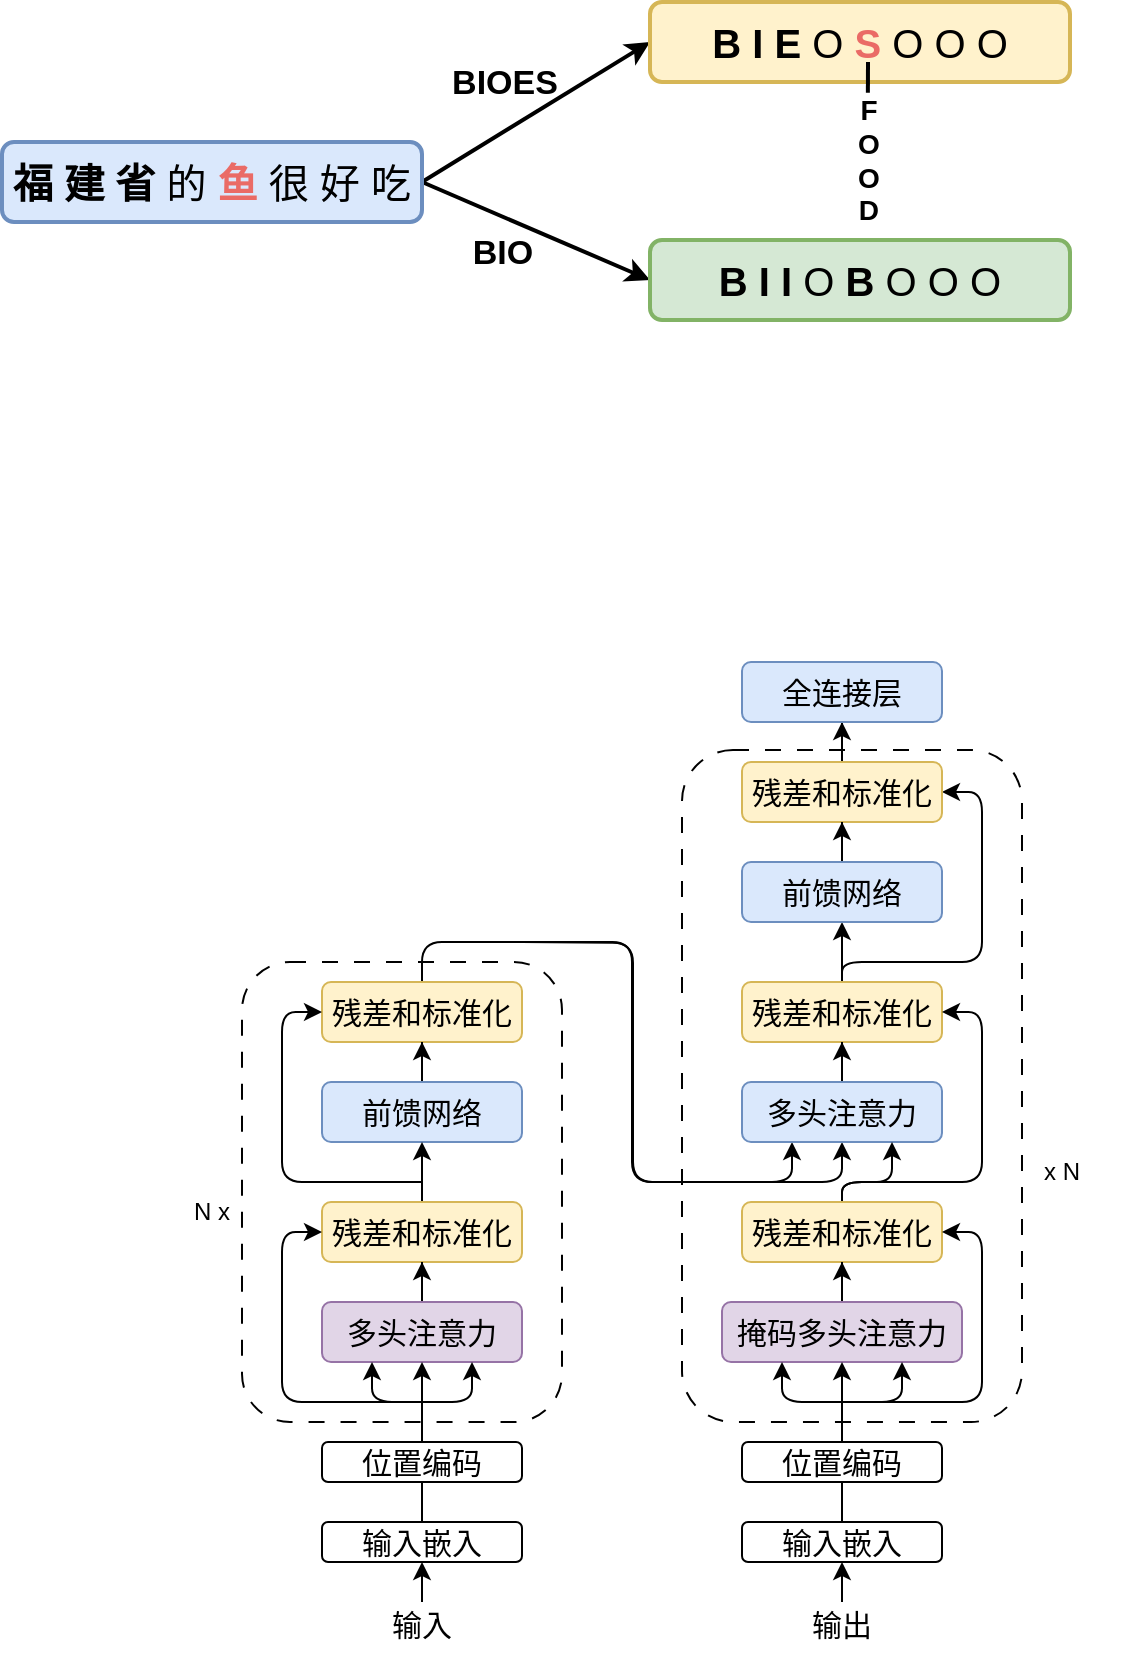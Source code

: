 <mxfile version="23.1.5" type="github">
  <diagram name="第 1 页" id="2tjo9JJsMCRJHHjur4Fr">
    <mxGraphModel dx="1259" dy="662" grid="1" gridSize="10" guides="1" tooltips="1" connect="1" arrows="1" fold="1" page="1" pageScale="1" pageWidth="827" pageHeight="1169" math="0" shadow="0">
      <root>
        <mxCell id="0" />
        <mxCell id="1" parent="0" />
        <mxCell id="TCdCy9YjnM6Av694CbLZ-51" value="" style="rounded=1;whiteSpace=wrap;html=1;dashed=1;dashPattern=8 8;" vertex="1" parent="1">
          <mxGeometry x="460" y="404" width="170" height="336" as="geometry" />
        </mxCell>
        <mxCell id="TCdCy9YjnM6Av694CbLZ-12" value="" style="rounded=1;whiteSpace=wrap;html=1;dashed=1;dashPattern=8 8;" vertex="1" parent="1">
          <mxGeometry x="240" y="510" width="160" height="230" as="geometry" />
        </mxCell>
        <mxCell id="2Ve2t95z-RYOxQ8US7Ea-10" style="rounded=0;orthogonalLoop=1;jettySize=auto;html=1;entryX=0;entryY=0.5;entryDx=0;entryDy=0;fontSize=18;exitX=1;exitY=0.5;exitDx=0;exitDy=0;strokeWidth=2;" parent="1" source="2Ve2t95z-RYOxQ8US7Ea-2" target="2Ve2t95z-RYOxQ8US7Ea-8" edge="1">
          <mxGeometry relative="1" as="geometry" />
        </mxCell>
        <mxCell id="2Ve2t95z-RYOxQ8US7Ea-12" value="BIO" style="edgeLabel;html=1;align=center;verticalAlign=middle;resizable=0;points=[];fontStyle=1;fontSize=17;labelBackgroundColor=none;" parent="2Ve2t95z-RYOxQ8US7Ea-10" vertex="1" connectable="0">
          <mxGeometry x="0.069" relative="1" as="geometry">
            <mxPoint x="-21" y="9" as="offset" />
          </mxGeometry>
        </mxCell>
        <mxCell id="2Ve2t95z-RYOxQ8US7Ea-11" style="rounded=0;orthogonalLoop=1;jettySize=auto;html=1;entryX=0;entryY=0.5;entryDx=0;entryDy=0;fontSize=18;exitX=1;exitY=0.5;exitDx=0;exitDy=0;strokeWidth=2;" parent="1" source="2Ve2t95z-RYOxQ8US7Ea-2" target="2Ve2t95z-RYOxQ8US7Ea-9" edge="1">
          <mxGeometry relative="1" as="geometry" />
        </mxCell>
        <mxCell id="2Ve2t95z-RYOxQ8US7Ea-18" value="BIOES" style="edgeLabel;html=1;align=center;verticalAlign=middle;resizable=0;points=[];fontStyle=1;labelBackgroundColor=none;fontSize=17;" parent="2Ve2t95z-RYOxQ8US7Ea-11" vertex="1" connectable="0">
          <mxGeometry x="0.09" y="3" relative="1" as="geometry">
            <mxPoint x="-20" y="-8" as="offset" />
          </mxGeometry>
        </mxCell>
        <mxCell id="2Ve2t95z-RYOxQ8US7Ea-2" value="&lt;b&gt;福 建 省&lt;/b&gt;&amp;nbsp;的 &lt;b&gt;&lt;font color=&quot;#ea6b66&quot;&gt;鱼&lt;/font&gt;&lt;/b&gt; 很 好 吃" style="rounded=1;whiteSpace=wrap;html=1;strokeWidth=2;fontSize=20;labelBackgroundColor=none;fillColor=#dae8fc;strokeColor=#6c8ebf;" parent="1" vertex="1">
          <mxGeometry x="120" y="100" width="210" height="40" as="geometry" />
        </mxCell>
        <mxCell id="2Ve2t95z-RYOxQ8US7Ea-8" value="&lt;b&gt;B I I&lt;/b&gt;&amp;nbsp;O &lt;b&gt;B&lt;/b&gt;&amp;nbsp;O O O" style="rounded=1;whiteSpace=wrap;html=1;strokeWidth=2;fontSize=20;fillColor=#d5e8d4;strokeColor=#82b366;" parent="1" vertex="1">
          <mxGeometry x="444" y="149" width="210" height="40" as="geometry" />
        </mxCell>
        <mxCell id="2Ve2t95z-RYOxQ8US7Ea-9" value="&lt;b&gt;B I E&lt;/b&gt;&amp;nbsp;O &lt;b&gt;&lt;font color=&quot;#ea6b66&quot;&gt;S&lt;/font&gt;&lt;/b&gt;&amp;nbsp;O O O" style="rounded=1;whiteSpace=wrap;html=1;strokeWidth=2;fontSize=20;fillColor=#fff2cc;strokeColor=#d6b656;" parent="1" vertex="1">
          <mxGeometry x="444" y="30" width="210" height="40" as="geometry" />
        </mxCell>
        <mxCell id="2Ve2t95z-RYOxQ8US7Ea-19" value="F&lt;br&gt;O&lt;br&gt;O&lt;br&gt;D" style="text;html=1;align=center;verticalAlign=middle;whiteSpace=wrap;rounded=0;fontStyle=1;fontSize=14;" parent="1" vertex="1">
          <mxGeometry x="528" y="69" width="50.5" height="80" as="geometry" />
        </mxCell>
        <mxCell id="2Ve2t95z-RYOxQ8US7Ea-24" value="" style="endArrow=none;html=1;rounded=0;exitX=0.514;exitY=1.133;exitDx=0;exitDy=0;exitPerimeter=0;strokeWidth=2;" parent="1" edge="1">
          <mxGeometry width="50" height="50" relative="1" as="geometry">
            <mxPoint x="552.94" y="75.32" as="sourcePoint" />
            <mxPoint x="553" y="60" as="targetPoint" />
          </mxGeometry>
        </mxCell>
        <mxCell id="TCdCy9YjnM6Av694CbLZ-43" style="edgeStyle=orthogonalEdgeStyle;rounded=1;orthogonalLoop=1;jettySize=auto;html=1;entryX=0.25;entryY=1;entryDx=0;entryDy=0;exitX=0.5;exitY=0;exitDx=0;exitDy=0;curved=0;" edge="1" parent="1" source="TCdCy9YjnM6Av694CbLZ-1" target="TCdCy9YjnM6Av694CbLZ-25">
          <mxGeometry relative="1" as="geometry" />
        </mxCell>
        <mxCell id="TCdCy9YjnM6Av694CbLZ-45" style="edgeStyle=orthogonalEdgeStyle;rounded=1;orthogonalLoop=1;jettySize=auto;html=1;entryX=0.5;entryY=1;entryDx=0;entryDy=0;curved=0;" edge="1" parent="1" target="TCdCy9YjnM6Av694CbLZ-25">
          <mxGeometry relative="1" as="geometry">
            <mxPoint x="380" y="500" as="sourcePoint" />
          </mxGeometry>
        </mxCell>
        <mxCell id="TCdCy9YjnM6Av694CbLZ-1" value="残差和标准化" style="rounded=1;whiteSpace=wrap;html=1;fillColor=#fff2cc;strokeColor=#d6b656;fontSize=15;" vertex="1" parent="1">
          <mxGeometry x="280" y="520" width="100" height="30" as="geometry" />
        </mxCell>
        <mxCell id="TCdCy9YjnM6Av694CbLZ-3" style="edgeStyle=orthogonalEdgeStyle;rounded=0;orthogonalLoop=1;jettySize=auto;html=1;entryX=0.5;entryY=1;entryDx=0;entryDy=0;endArrow=classic;endFill=1;endSize=6;fontSize=15;" edge="1" parent="1" source="TCdCy9YjnM6Av694CbLZ-2" target="TCdCy9YjnM6Av694CbLZ-1">
          <mxGeometry relative="1" as="geometry" />
        </mxCell>
        <mxCell id="TCdCy9YjnM6Av694CbLZ-2" value="前馈网络" style="rounded=1;whiteSpace=wrap;html=1;fillColor=#dae8fc;strokeColor=#6c8ebf;fontSize=15;" vertex="1" parent="1">
          <mxGeometry x="280" y="570" width="100" height="30" as="geometry" />
        </mxCell>
        <mxCell id="TCdCy9YjnM6Av694CbLZ-10" style="edgeStyle=orthogonalEdgeStyle;rounded=0;orthogonalLoop=1;jettySize=auto;html=1;entryX=0.5;entryY=1;entryDx=0;entryDy=0;" edge="1" parent="1" source="TCdCy9YjnM6Av694CbLZ-7" target="TCdCy9YjnM6Av694CbLZ-2">
          <mxGeometry relative="1" as="geometry" />
        </mxCell>
        <mxCell id="TCdCy9YjnM6Av694CbLZ-11" style="edgeStyle=orthogonalEdgeStyle;rounded=1;orthogonalLoop=1;jettySize=auto;html=1;entryX=0;entryY=0.5;entryDx=0;entryDy=0;curved=0;" edge="1" parent="1" target="TCdCy9YjnM6Av694CbLZ-1">
          <mxGeometry relative="1" as="geometry">
            <mxPoint x="330" y="620" as="sourcePoint" />
            <Array as="points">
              <mxPoint x="330" y="620" />
              <mxPoint x="260" y="620" />
              <mxPoint x="260" y="535" />
            </Array>
          </mxGeometry>
        </mxCell>
        <mxCell id="TCdCy9YjnM6Av694CbLZ-7" value="残差和标准化" style="rounded=1;whiteSpace=wrap;html=1;fillColor=#fff2cc;strokeColor=#d6b656;fontSize=15;" vertex="1" parent="1">
          <mxGeometry x="280" y="630" width="100" height="30" as="geometry" />
        </mxCell>
        <mxCell id="TCdCy9YjnM6Av694CbLZ-8" style="edgeStyle=orthogonalEdgeStyle;rounded=0;orthogonalLoop=1;jettySize=auto;html=1;entryX=0.5;entryY=1;entryDx=0;entryDy=0;endArrow=classic;endFill=1;endSize=6;fontSize=15;curved=0;" edge="1" parent="1" source="TCdCy9YjnM6Av694CbLZ-9" target="TCdCy9YjnM6Av694CbLZ-7">
          <mxGeometry relative="1" as="geometry" />
        </mxCell>
        <mxCell id="TCdCy9YjnM6Av694CbLZ-9" value="多头注意力" style="rounded=1;whiteSpace=wrap;html=1;fillColor=#e1d5e7;strokeColor=#9673a6;fontSize=15;" vertex="1" parent="1">
          <mxGeometry x="280" y="680" width="100" height="30" as="geometry" />
        </mxCell>
        <mxCell id="TCdCy9YjnM6Av694CbLZ-16" style="edgeStyle=orthogonalEdgeStyle;rounded=1;orthogonalLoop=1;jettySize=auto;html=1;entryX=0.5;entryY=1;entryDx=0;entryDy=0;curved=0;" edge="1" parent="1" source="TCdCy9YjnM6Av694CbLZ-13" target="TCdCy9YjnM6Av694CbLZ-9">
          <mxGeometry relative="1" as="geometry" />
        </mxCell>
        <mxCell id="TCdCy9YjnM6Av694CbLZ-17" style="edgeStyle=orthogonalEdgeStyle;rounded=1;orthogonalLoop=1;jettySize=auto;html=1;entryX=0.25;entryY=1;entryDx=0;entryDy=0;curved=0;" edge="1" parent="1" target="TCdCy9YjnM6Av694CbLZ-9">
          <mxGeometry relative="1" as="geometry">
            <mxPoint x="330" y="730" as="sourcePoint" />
            <Array as="points">
              <mxPoint x="330" y="730" />
              <mxPoint x="305" y="730" />
            </Array>
          </mxGeometry>
        </mxCell>
        <mxCell id="TCdCy9YjnM6Av694CbLZ-18" style="edgeStyle=orthogonalEdgeStyle;rounded=1;orthogonalLoop=1;jettySize=auto;html=1;entryX=0.75;entryY=1;entryDx=0;entryDy=0;curved=0;" edge="1" parent="1" target="TCdCy9YjnM6Av694CbLZ-9">
          <mxGeometry relative="1" as="geometry">
            <mxPoint x="330" y="730" as="sourcePoint" />
            <Array as="points">
              <mxPoint x="330" y="730" />
              <mxPoint x="355" y="730" />
            </Array>
          </mxGeometry>
        </mxCell>
        <mxCell id="TCdCy9YjnM6Av694CbLZ-13" value="输入嵌入" style="rounded=1;whiteSpace=wrap;html=1;fontSize=15;" vertex="1" parent="1">
          <mxGeometry x="280" y="790" width="100" height="20" as="geometry" />
        </mxCell>
        <mxCell id="TCdCy9YjnM6Av694CbLZ-15" value="位置编码" style="rounded=1;whiteSpace=wrap;html=1;fontSize=15;" vertex="1" parent="1">
          <mxGeometry x="280" y="750" width="100" height="20" as="geometry" />
        </mxCell>
        <mxCell id="TCdCy9YjnM6Av694CbLZ-19" style="edgeStyle=orthogonalEdgeStyle;rounded=1;orthogonalLoop=1;jettySize=auto;html=1;entryX=0;entryY=0.5;entryDx=0;entryDy=0;curved=0;" edge="1" parent="1">
          <mxGeometry relative="1" as="geometry">
            <mxPoint x="330" y="730" as="sourcePoint" />
            <mxPoint x="280" y="645" as="targetPoint" />
            <Array as="points">
              <mxPoint x="330" y="730" />
              <mxPoint x="260" y="730" />
              <mxPoint x="260" y="645" />
            </Array>
          </mxGeometry>
        </mxCell>
        <mxCell id="TCdCy9YjnM6Av694CbLZ-21" style="edgeStyle=orthogonalEdgeStyle;rounded=1;orthogonalLoop=1;jettySize=auto;html=1;entryX=0.5;entryY=1;entryDx=0;entryDy=0;curved=0;fontSize=15;" edge="1" parent="1">
          <mxGeometry relative="1" as="geometry">
            <mxPoint x="330" y="830" as="sourcePoint" />
            <mxPoint x="330" y="810" as="targetPoint" />
          </mxGeometry>
        </mxCell>
        <mxCell id="TCdCy9YjnM6Av694CbLZ-22" value="输入" style="text;html=1;align=center;verticalAlign=middle;whiteSpace=wrap;rounded=0;fontSize=15;" vertex="1" parent="1">
          <mxGeometry x="300" y="826" width="60" height="30" as="geometry" />
        </mxCell>
        <mxCell id="TCdCy9YjnM6Av694CbLZ-47" style="edgeStyle=orthogonalEdgeStyle;rounded=0;orthogonalLoop=1;jettySize=auto;html=1;entryX=0.5;entryY=1;entryDx=0;entryDy=0;" edge="1" parent="1" source="TCdCy9YjnM6Av694CbLZ-23" target="TCdCy9YjnM6Av694CbLZ-42">
          <mxGeometry relative="1" as="geometry" />
        </mxCell>
        <mxCell id="TCdCy9YjnM6Av694CbLZ-48" style="edgeStyle=orthogonalEdgeStyle;rounded=1;orthogonalLoop=1;jettySize=auto;html=1;entryX=1;entryY=0.5;entryDx=0;entryDy=0;curved=0;" edge="1" parent="1" source="TCdCy9YjnM6Av694CbLZ-23" target="TCdCy9YjnM6Av694CbLZ-40">
          <mxGeometry relative="1" as="geometry">
            <Array as="points">
              <mxPoint x="540" y="510" />
              <mxPoint x="610" y="510" />
              <mxPoint x="610" y="425" />
            </Array>
          </mxGeometry>
        </mxCell>
        <mxCell id="TCdCy9YjnM6Av694CbLZ-23" value="残差和标准化" style="rounded=1;whiteSpace=wrap;html=1;fillColor=#fff2cc;strokeColor=#d6b656;fontSize=15;" vertex="1" parent="1">
          <mxGeometry x="490" y="520" width="100" height="30" as="geometry" />
        </mxCell>
        <mxCell id="TCdCy9YjnM6Av694CbLZ-24" style="edgeStyle=orthogonalEdgeStyle;rounded=0;orthogonalLoop=1;jettySize=auto;html=1;entryX=0.5;entryY=1;entryDx=0;entryDy=0;endArrow=classic;endFill=1;endSize=6;fontSize=15;" edge="1" parent="1" source="TCdCy9YjnM6Av694CbLZ-25" target="TCdCy9YjnM6Av694CbLZ-23">
          <mxGeometry relative="1" as="geometry" />
        </mxCell>
        <mxCell id="TCdCy9YjnM6Av694CbLZ-25" value="多头注意力" style="rounded=1;whiteSpace=wrap;html=1;fillColor=#dae8fc;strokeColor=#6c8ebf;fontSize=15;" vertex="1" parent="1">
          <mxGeometry x="490" y="570" width="100" height="30" as="geometry" />
        </mxCell>
        <mxCell id="TCdCy9YjnM6Av694CbLZ-26" style="edgeStyle=orthogonalEdgeStyle;rounded=1;orthogonalLoop=1;jettySize=auto;html=1;entryX=0.75;entryY=1;entryDx=0;entryDy=0;curved=0;" edge="1" parent="1" source="TCdCy9YjnM6Av694CbLZ-28" target="TCdCy9YjnM6Av694CbLZ-25">
          <mxGeometry relative="1" as="geometry">
            <Array as="points">
              <mxPoint x="540" y="620" />
              <mxPoint x="565" y="620" />
            </Array>
          </mxGeometry>
        </mxCell>
        <mxCell id="TCdCy9YjnM6Av694CbLZ-27" style="edgeStyle=orthogonalEdgeStyle;rounded=1;orthogonalLoop=1;jettySize=auto;html=1;entryX=1;entryY=0.5;entryDx=0;entryDy=0;curved=0;exitX=0.5;exitY=0;exitDx=0;exitDy=0;" edge="1" parent="1" target="TCdCy9YjnM6Av694CbLZ-23" source="TCdCy9YjnM6Av694CbLZ-28">
          <mxGeometry relative="1" as="geometry">
            <mxPoint x="540" y="620" as="sourcePoint" />
            <Array as="points">
              <mxPoint x="540" y="620" />
              <mxPoint x="610" y="620" />
              <mxPoint x="610" y="535" />
            </Array>
          </mxGeometry>
        </mxCell>
        <mxCell id="TCdCy9YjnM6Av694CbLZ-28" value="残差和标准化" style="rounded=1;whiteSpace=wrap;html=1;fillColor=#fff2cc;strokeColor=#d6b656;fontSize=15;" vertex="1" parent="1">
          <mxGeometry x="490" y="630" width="100" height="30" as="geometry" />
        </mxCell>
        <mxCell id="TCdCy9YjnM6Av694CbLZ-29" style="edgeStyle=orthogonalEdgeStyle;rounded=0;orthogonalLoop=1;jettySize=auto;html=1;entryX=0.5;entryY=1;entryDx=0;entryDy=0;endArrow=classic;endFill=1;endSize=6;fontSize=15;curved=0;" edge="1" parent="1" source="TCdCy9YjnM6Av694CbLZ-30" target="TCdCy9YjnM6Av694CbLZ-28">
          <mxGeometry relative="1" as="geometry" />
        </mxCell>
        <mxCell id="TCdCy9YjnM6Av694CbLZ-30" value="掩码多头注意力" style="rounded=1;whiteSpace=wrap;html=1;fillColor=#e1d5e7;strokeColor=#9673a6;fontSize=15;" vertex="1" parent="1">
          <mxGeometry x="480" y="680" width="120" height="30" as="geometry" />
        </mxCell>
        <mxCell id="TCdCy9YjnM6Av694CbLZ-31" style="edgeStyle=orthogonalEdgeStyle;rounded=1;orthogonalLoop=1;jettySize=auto;html=1;entryX=0.5;entryY=1;entryDx=0;entryDy=0;curved=0;" edge="1" parent="1" source="TCdCy9YjnM6Av694CbLZ-34" target="TCdCy9YjnM6Av694CbLZ-30">
          <mxGeometry relative="1" as="geometry" />
        </mxCell>
        <mxCell id="TCdCy9YjnM6Av694CbLZ-32" style="edgeStyle=orthogonalEdgeStyle;rounded=1;orthogonalLoop=1;jettySize=auto;html=1;entryX=0.25;entryY=1;entryDx=0;entryDy=0;curved=0;" edge="1" parent="1" target="TCdCy9YjnM6Av694CbLZ-30">
          <mxGeometry relative="1" as="geometry">
            <mxPoint x="540" y="730" as="sourcePoint" />
            <Array as="points">
              <mxPoint x="510" y="730" />
            </Array>
          </mxGeometry>
        </mxCell>
        <mxCell id="TCdCy9YjnM6Av694CbLZ-33" style="edgeStyle=orthogonalEdgeStyle;rounded=1;orthogonalLoop=1;jettySize=auto;html=1;entryX=0.75;entryY=1;entryDx=0;entryDy=0;curved=0;" edge="1" parent="1" target="TCdCy9YjnM6Av694CbLZ-30">
          <mxGeometry relative="1" as="geometry">
            <mxPoint x="540" y="730" as="sourcePoint" />
            <Array as="points">
              <mxPoint x="570" y="730" />
            </Array>
          </mxGeometry>
        </mxCell>
        <mxCell id="TCdCy9YjnM6Av694CbLZ-34" value="输入嵌入" style="rounded=1;whiteSpace=wrap;html=1;fontSize=15;" vertex="1" parent="1">
          <mxGeometry x="490" y="790" width="100" height="20" as="geometry" />
        </mxCell>
        <mxCell id="TCdCy9YjnM6Av694CbLZ-35" value="位置编码" style="rounded=1;whiteSpace=wrap;html=1;fontSize=15;" vertex="1" parent="1">
          <mxGeometry x="490" y="750" width="100" height="20" as="geometry" />
        </mxCell>
        <mxCell id="TCdCy9YjnM6Av694CbLZ-36" style="edgeStyle=orthogonalEdgeStyle;rounded=1;orthogonalLoop=1;jettySize=auto;html=1;entryX=1;entryY=0.5;entryDx=0;entryDy=0;curved=0;" edge="1" parent="1" target="TCdCy9YjnM6Av694CbLZ-28">
          <mxGeometry relative="1" as="geometry">
            <mxPoint x="540" y="730" as="sourcePoint" />
            <mxPoint x="490" y="645" as="targetPoint" />
            <Array as="points">
              <mxPoint x="610" y="730" />
              <mxPoint x="610" y="645" />
            </Array>
          </mxGeometry>
        </mxCell>
        <mxCell id="TCdCy9YjnM6Av694CbLZ-37" style="edgeStyle=orthogonalEdgeStyle;rounded=1;orthogonalLoop=1;jettySize=auto;html=1;entryX=0.5;entryY=1;entryDx=0;entryDy=0;curved=0;fontSize=15;" edge="1" parent="1">
          <mxGeometry relative="1" as="geometry">
            <mxPoint x="540" y="830" as="sourcePoint" />
            <mxPoint x="540" y="810" as="targetPoint" />
          </mxGeometry>
        </mxCell>
        <mxCell id="TCdCy9YjnM6Av694CbLZ-38" value="输出" style="text;html=1;align=center;verticalAlign=middle;whiteSpace=wrap;rounded=0;fontSize=15;" vertex="1" parent="1">
          <mxGeometry x="510" y="826" width="60" height="30" as="geometry" />
        </mxCell>
        <mxCell id="TCdCy9YjnM6Av694CbLZ-50" value="" style="edgeStyle=orthogonalEdgeStyle;rounded=0;orthogonalLoop=1;jettySize=auto;html=1;" edge="1" parent="1" source="TCdCy9YjnM6Av694CbLZ-40" target="TCdCy9YjnM6Av694CbLZ-49">
          <mxGeometry relative="1" as="geometry" />
        </mxCell>
        <mxCell id="TCdCy9YjnM6Av694CbLZ-40" value="残差和标准化" style="rounded=1;whiteSpace=wrap;html=1;fillColor=#fff2cc;strokeColor=#d6b656;fontSize=15;" vertex="1" parent="1">
          <mxGeometry x="490" y="410" width="100" height="30" as="geometry" />
        </mxCell>
        <mxCell id="TCdCy9YjnM6Av694CbLZ-41" style="edgeStyle=orthogonalEdgeStyle;rounded=0;orthogonalLoop=1;jettySize=auto;html=1;entryX=0.5;entryY=1;entryDx=0;entryDy=0;endArrow=classic;endFill=1;endSize=6;fontSize=15;" edge="1" parent="1" source="TCdCy9YjnM6Av694CbLZ-42" target="TCdCy9YjnM6Av694CbLZ-40">
          <mxGeometry relative="1" as="geometry" />
        </mxCell>
        <mxCell id="TCdCy9YjnM6Av694CbLZ-42" value="前馈网络" style="rounded=1;whiteSpace=wrap;html=1;fillColor=#dae8fc;strokeColor=#6c8ebf;fontSize=15;" vertex="1" parent="1">
          <mxGeometry x="490" y="460" width="100" height="30" as="geometry" />
        </mxCell>
        <mxCell id="TCdCy9YjnM6Av694CbLZ-49" value="全连接层" style="rounded=1;whiteSpace=wrap;html=1;fillColor=#dae8fc;strokeColor=#6c8ebf;fontSize=15;" vertex="1" parent="1">
          <mxGeometry x="490" y="360" width="100" height="30" as="geometry" />
        </mxCell>
        <mxCell id="TCdCy9YjnM6Av694CbLZ-52" value="N x" style="text;html=1;align=center;verticalAlign=middle;whiteSpace=wrap;rounded=0;" vertex="1" parent="1">
          <mxGeometry x="195" y="620" width="60" height="30" as="geometry" />
        </mxCell>
        <mxCell id="TCdCy9YjnM6Av694CbLZ-53" value="x N" style="text;html=1;align=center;verticalAlign=middle;whiteSpace=wrap;rounded=0;" vertex="1" parent="1">
          <mxGeometry x="620" y="600" width="60" height="30" as="geometry" />
        </mxCell>
      </root>
    </mxGraphModel>
  </diagram>
</mxfile>
